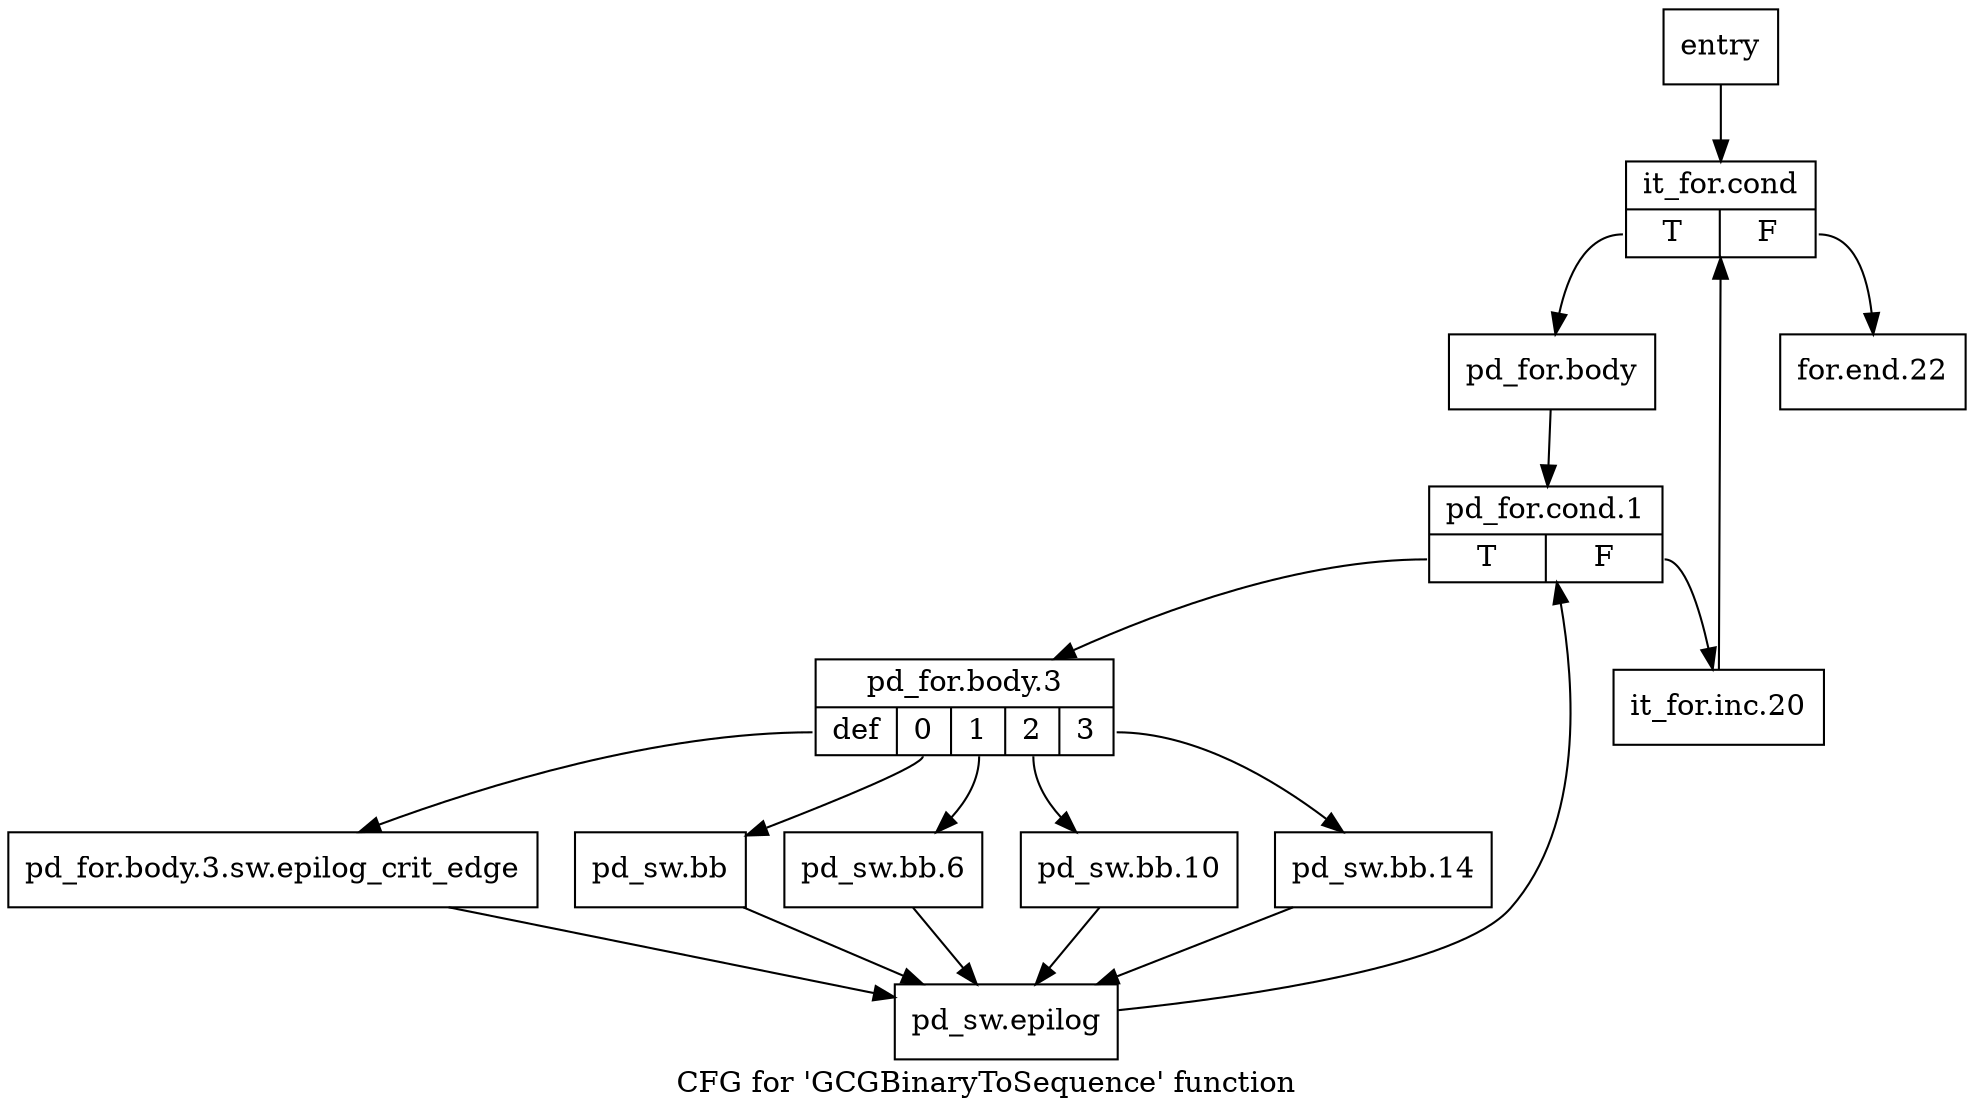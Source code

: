 digraph "CFG for 'GCGBinaryToSequence' function" {
	label="CFG for 'GCGBinaryToSequence' function";

	Node0x2d44200 [shape=record,label="{entry}"];
	Node0x2d44200 -> Node0x2d6cc40;
	Node0x2d6cc40 [shape=record,label="{it_for.cond|{<s0>T|<s1>F}}"];
	Node0x2d6cc40:s0 -> Node0x2d6cc90;
	Node0x2d6cc40:s1 -> Node0x2d6cfb0;
	Node0x2d6cc90 [shape=record,label="{pd_for.body}"];
	Node0x2d6cc90 -> Node0x2d6cce0;
	Node0x2d6cce0 [shape=record,label="{pd_for.cond.1|{<s0>T|<s1>F}}"];
	Node0x2d6cce0:s0 -> Node0x2d6cd30;
	Node0x2d6cce0:s1 -> Node0x2d6cf60;
	Node0x2d6cd30 [shape=record,label="{pd_for.body.3|{<s0>def|<s1>0|<s2>1|<s3>2|<s4>3}}"];
	Node0x2d6cd30:s0 -> Node0x2d6cd80;
	Node0x2d6cd30:s1 -> Node0x2d6cdd0;
	Node0x2d6cd30:s2 -> Node0x2d6ce20;
	Node0x2d6cd30:s3 -> Node0x2d6ce70;
	Node0x2d6cd30:s4 -> Node0x2d6cec0;
	Node0x2d6cd80 [shape=record,label="{pd_for.body.3.sw.epilog_crit_edge}"];
	Node0x2d6cd80 -> Node0x2d6cf10;
	Node0x2d6cdd0 [shape=record,label="{pd_sw.bb}"];
	Node0x2d6cdd0 -> Node0x2d6cf10;
	Node0x2d6ce20 [shape=record,label="{pd_sw.bb.6}"];
	Node0x2d6ce20 -> Node0x2d6cf10;
	Node0x2d6ce70 [shape=record,label="{pd_sw.bb.10}"];
	Node0x2d6ce70 -> Node0x2d6cf10;
	Node0x2d6cec0 [shape=record,label="{pd_sw.bb.14}"];
	Node0x2d6cec0 -> Node0x2d6cf10;
	Node0x2d6cf10 [shape=record,label="{pd_sw.epilog}"];
	Node0x2d6cf10 -> Node0x2d6cce0;
	Node0x2d6cf60 [shape=record,label="{it_for.inc.20}"];
	Node0x2d6cf60 -> Node0x2d6cc40;
	Node0x2d6cfb0 [shape=record,label="{for.end.22}"];
}
